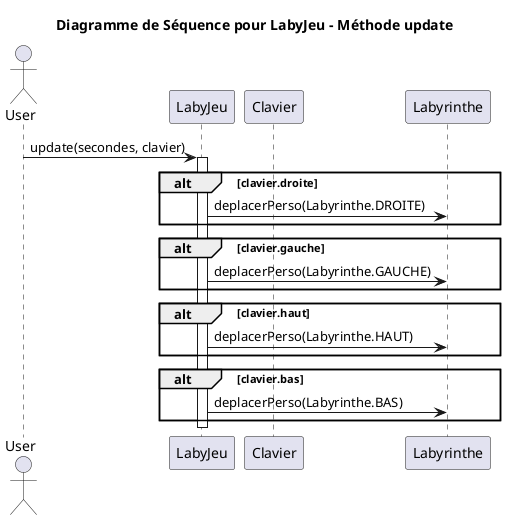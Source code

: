 @startuml
title Diagramme de Séquence pour LabyJeu - Méthode update

actor User

participant LabyJeu
participant Clavier
participant Labyrinthe

User -> LabyJeu: update(secondes, clavier)
activate LabyJeu

alt clavier.droite
    LabyJeu -> Labyrinthe: deplacerPerso(Labyrinthe.DROITE)
end

alt clavier.gauche
    LabyJeu -> Labyrinthe: deplacerPerso(Labyrinthe.GAUCHE)
end

alt clavier.haut
    LabyJeu -> Labyrinthe: deplacerPerso(Labyrinthe.HAUT)
end

alt clavier.bas
    LabyJeu -> Labyrinthe: deplacerPerso(Labyrinthe.BAS)
end

deactivate LabyJeu
@enduml